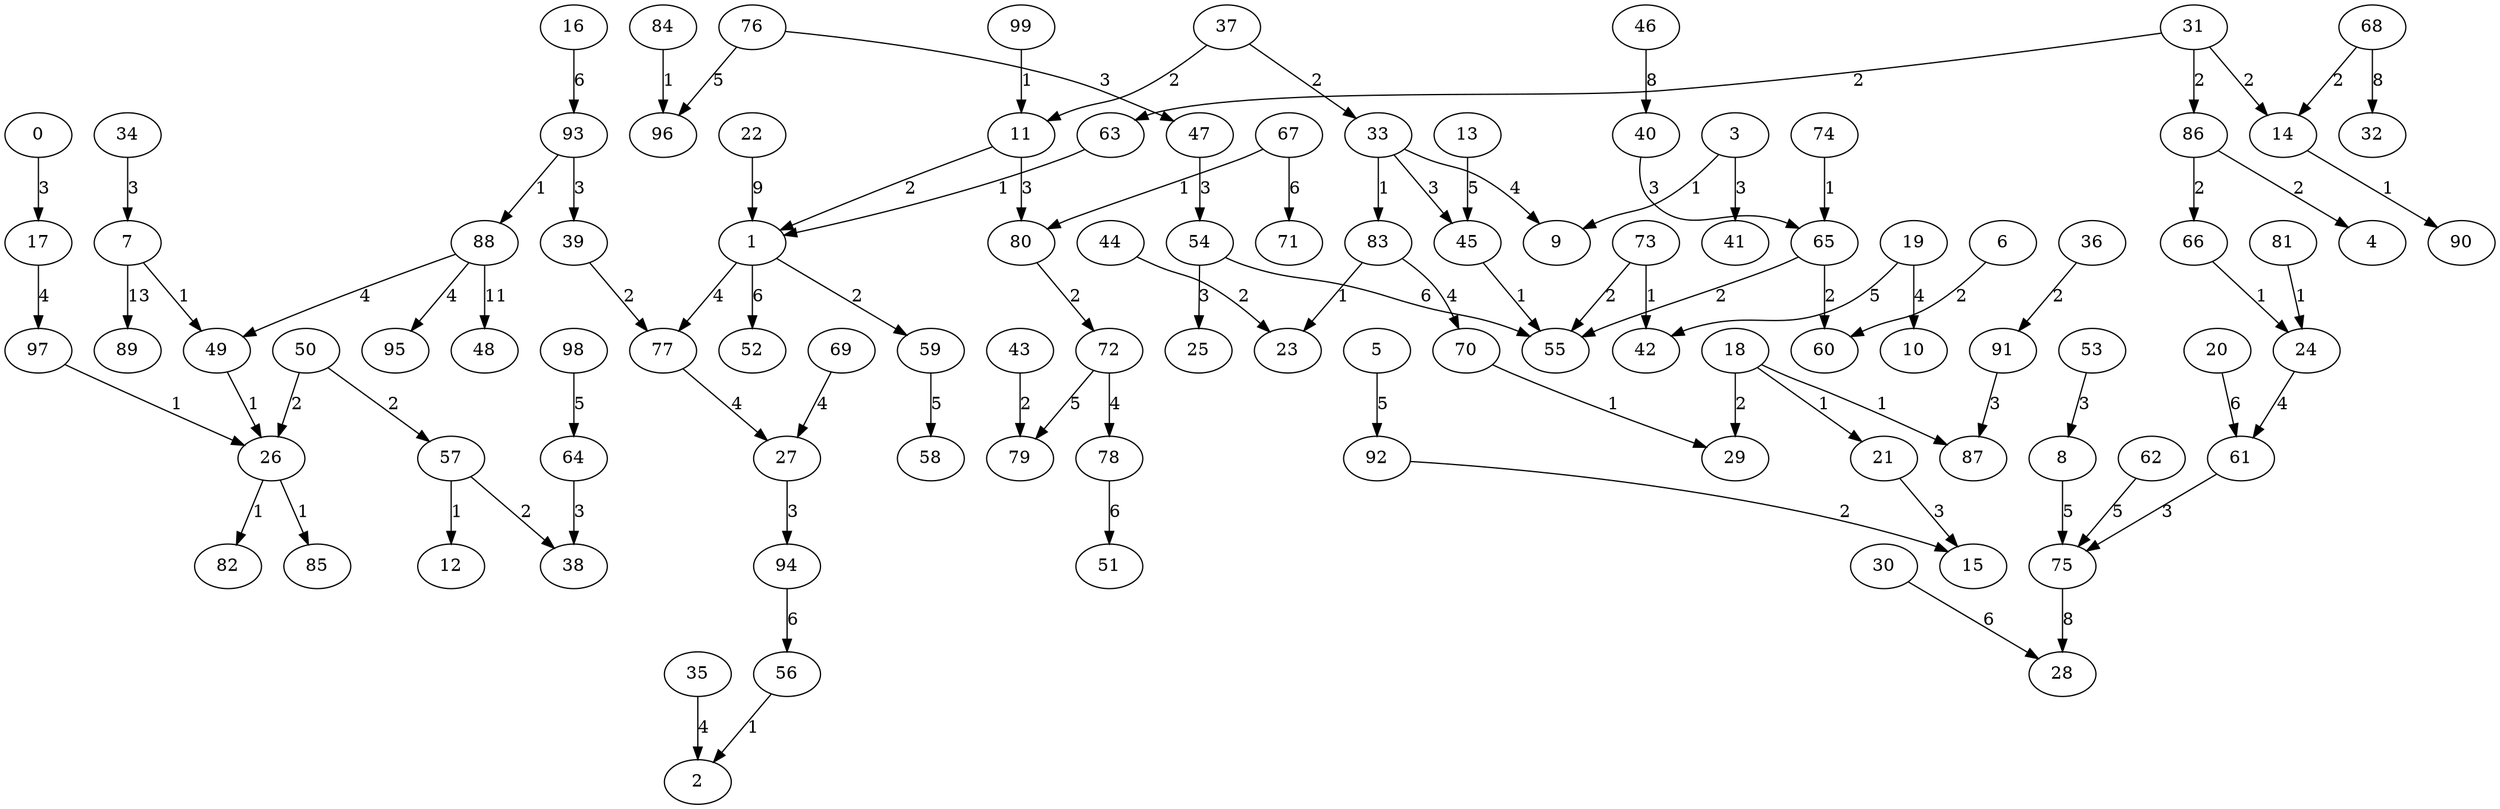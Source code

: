 digraph grafoGilbert_n_100_p_10_Prim {
0;
1;
2;
3;
4;
5;
6;
7;
8;
9;
10;
11;
12;
13;
14;
15;
16;
17;
18;
19;
20;
21;
22;
23;
24;
25;
26;
27;
28;
29;
30;
31;
32;
33;
34;
35;
36;
37;
38;
39;
40;
41;
42;
43;
44;
45;
46;
47;
48;
49;
50;
51;
52;
53;
54;
55;
56;
57;
58;
59;
60;
61;
62;
63;
64;
65;
66;
67;
68;
69;
70;
71;
72;
73;
74;
75;
76;
77;
78;
79;
80;
81;
82;
83;
84;
85;
86;
87;
88;
89;
90;
91;
92;
93;
94;
95;
96;
97;
98;
99;
0 -> 17[label=3 weight=3];
56 -> 2[label=1 weight=1];
3 -> 9[label=1 weight=1];
86 -> 4[label=2 weight=2];
5 -> 92[label=5 weight=5];
6 -> 60[label=2 weight=2];
7 -> 49[label=1 weight=1];
8 -> 75[label=5 weight=5];
33 -> 9[label=4 weight=4];
19 -> 10[label=4 weight=4];
11 -> 1[label=2 weight=2];
57 -> 12[label=1 weight=1];
13 -> 45[label=5 weight=5];
31 -> 14[label=2 weight=2];
21 -> 15[label=3 weight=3];
16 -> 93[label=6 weight=6];
17 -> 97[label=4 weight=4];
18 -> 29[label=2 weight=2];
19 -> 42[label=5 weight=5];
20 -> 61[label=6 weight=6];
18 -> 21[label=1 weight=1];
22 -> 1[label=9 weight=9];
83 -> 23[label=1 weight=1];
66 -> 24[label=1 weight=1];
54 -> 25[label=3 weight=3];
49 -> 26[label=1 weight=1];
77 -> 27[label=4 weight=4];
75 -> 28[label=8 weight=8];
70 -> 29[label=1 weight=1];
30 -> 28[label=6 weight=6];
31 -> 63[label=2 weight=2];
68 -> 32[label=8 weight=8];
37 -> 33[label=2 weight=2];
34 -> 7[label=3 weight=3];
35 -> 2[label=4 weight=4];
36 -> 91[label=2 weight=2];
37 -> 11[label=2 weight=2];
57 -> 38[label=2 weight=2];
39 -> 77[label=2 weight=2];
40 -> 65[label=3 weight=3];
3 -> 41[label=3 weight=3];
73 -> 42[label=1 weight=1];
43 -> 79[label=2 weight=2];
44 -> 23[label=2 weight=2];
33 -> 45[label=3 weight=3];
46 -> 40[label=8 weight=8];
47 -> 54[label=3 weight=3];
88 -> 48[label=11 weight=11];
88 -> 49[label=4 weight=4];
50 -> 26[label=2 weight=2];
78 -> 51[label=6 weight=6];
1 -> 52[label=6 weight=6];
53 -> 8[label=3 weight=3];
54 -> 55[label=6 weight=6];
45 -> 55[label=1 weight=1];
94 -> 56[label=6 weight=6];
50 -> 57[label=2 weight=2];
59 -> 58[label=5 weight=5];
1 -> 59[label=2 weight=2];
65 -> 60[label=2 weight=2];
24 -> 61[label=4 weight=4];
62 -> 75[label=5 weight=5];
63 -> 1[label=1 weight=1];
64 -> 38[label=3 weight=3];
65 -> 55[label=2 weight=2];
86 -> 66[label=2 weight=2];
67 -> 80[label=1 weight=1];
68 -> 14[label=2 weight=2];
69 -> 27[label=4 weight=4];
83 -> 70[label=4 weight=4];
67 -> 71[label=6 weight=6];
80 -> 72[label=2 weight=2];
73 -> 55[label=2 weight=2];
74 -> 65[label=1 weight=1];
61 -> 75[label=3 weight=3];
76 -> 47[label=3 weight=3];
1 -> 77[label=4 weight=4];
72 -> 78[label=4 weight=4];
72 -> 79[label=5 weight=5];
11 -> 80[label=3 weight=3];
81 -> 24[label=1 weight=1];
26 -> 82[label=1 weight=1];
33 -> 83[label=1 weight=1];
84 -> 96[label=1 weight=1];
26 -> 85[label=1 weight=1];
31 -> 86[label=2 weight=2];
18 -> 87[label=1 weight=1];
93 -> 88[label=1 weight=1];
7 -> 89[label=13 weight=13];
14 -> 90[label=1 weight=1];
91 -> 87[label=3 weight=3];
92 -> 15[label=2 weight=2];
93 -> 39[label=3 weight=3];
27 -> 94[label=3 weight=3];
88 -> 95[label=4 weight=4];
76 -> 96[label=5 weight=5];
97 -> 26[label=1 weight=1];
98 -> 64[label=5 weight=5];
99 -> 11[label=1 weight=1];
}